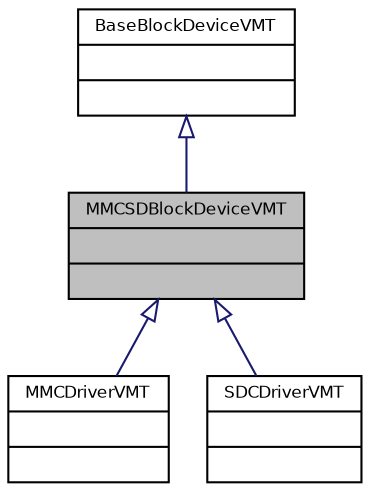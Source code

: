 digraph "MMCSDBlockDeviceVMT"
{
  bgcolor="transparent";
  edge [fontname="Helvetica",fontsize="8",labelfontname="Helvetica",labelfontsize="8"];
  node [fontname="Helvetica",fontsize="8",shape=record];
  Node0 [label="{MMCSDBlockDeviceVMT\n||}",height=0.2,width=0.4,color="black", fillcolor="grey75", style="filled", fontcolor="black"];
  Node1 -> Node0 [dir="back",color="midnightblue",fontsize="8",style="solid",arrowtail="onormal",fontname="Helvetica"];
  Node1 [label="{BaseBlockDeviceVMT\n||}",height=0.2,width=0.4,color="black",URL="$struct_base_block_device_v_m_t.html",tooltip="BaseBlockDevice virtual methods table. "];
  Node0 -> Node2 [dir="back",color="midnightblue",fontsize="8",style="solid",arrowtail="onormal",fontname="Helvetica"];
  Node2 [label="{MMCDriverVMT\n||}",height=0.2,width=0.4,color="black",URL="$struct_m_m_c_driver_v_m_t.html",tooltip="MMCDriver virtual methods table. "];
  Node0 -> Node3 [dir="back",color="midnightblue",fontsize="8",style="solid",arrowtail="onormal",fontname="Helvetica"];
  Node3 [label="{SDCDriverVMT\n||}",height=0.2,width=0.4,color="black",URL="$struct_s_d_c_driver_v_m_t.html",tooltip="SDCDriver virtual methods table. "];
}
